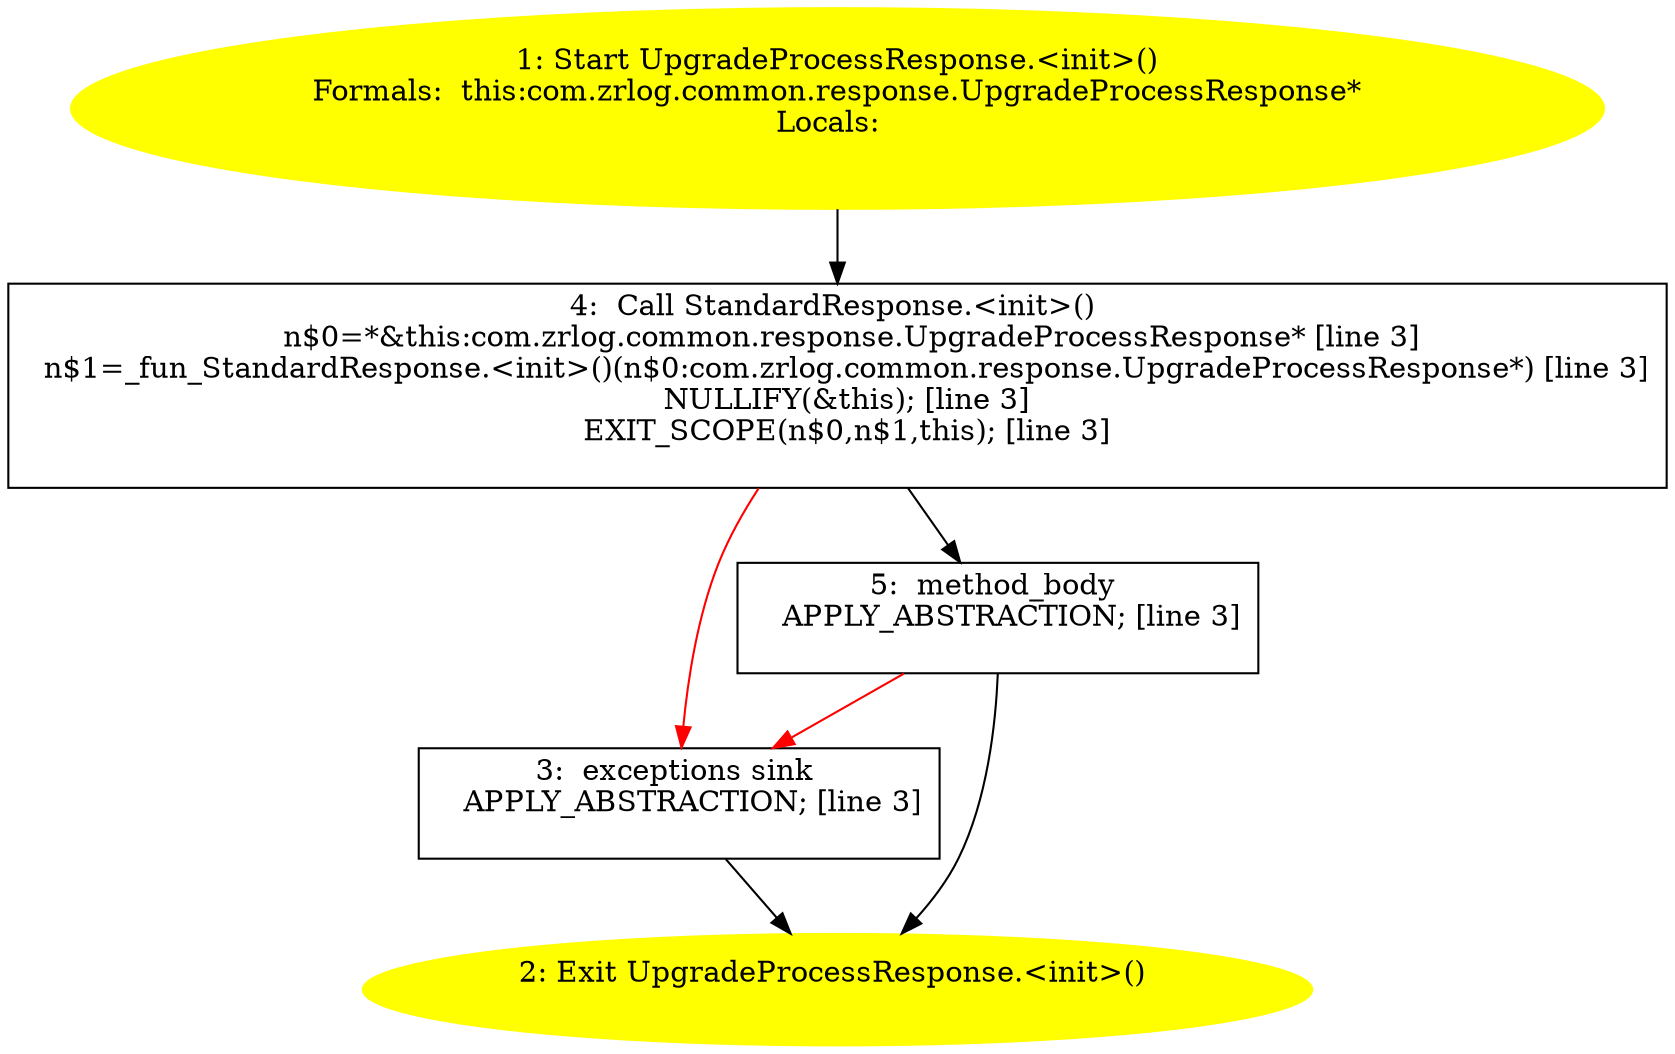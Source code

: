 /* @generated */
digraph cfg {
"com.zrlog.common.response.UpgradeProcessResponse.<init>().0fe9d5e11f3378f12454e7dd6a906df5_1" [label="1: Start UpgradeProcessResponse.<init>()\nFormals:  this:com.zrlog.common.response.UpgradeProcessResponse*\nLocals:  \n  " color=yellow style=filled]
	

	 "com.zrlog.common.response.UpgradeProcessResponse.<init>().0fe9d5e11f3378f12454e7dd6a906df5_1" -> "com.zrlog.common.response.UpgradeProcessResponse.<init>().0fe9d5e11f3378f12454e7dd6a906df5_4" ;
"com.zrlog.common.response.UpgradeProcessResponse.<init>().0fe9d5e11f3378f12454e7dd6a906df5_2" [label="2: Exit UpgradeProcessResponse.<init>() \n  " color=yellow style=filled]
	

"com.zrlog.common.response.UpgradeProcessResponse.<init>().0fe9d5e11f3378f12454e7dd6a906df5_3" [label="3:  exceptions sink \n   APPLY_ABSTRACTION; [line 3]\n " shape="box"]
	

	 "com.zrlog.common.response.UpgradeProcessResponse.<init>().0fe9d5e11f3378f12454e7dd6a906df5_3" -> "com.zrlog.common.response.UpgradeProcessResponse.<init>().0fe9d5e11f3378f12454e7dd6a906df5_2" ;
"com.zrlog.common.response.UpgradeProcessResponse.<init>().0fe9d5e11f3378f12454e7dd6a906df5_4" [label="4:  Call StandardResponse.<init>() \n   n$0=*&this:com.zrlog.common.response.UpgradeProcessResponse* [line 3]\n  n$1=_fun_StandardResponse.<init>()(n$0:com.zrlog.common.response.UpgradeProcessResponse*) [line 3]\n  NULLIFY(&this); [line 3]\n  EXIT_SCOPE(n$0,n$1,this); [line 3]\n " shape="box"]
	

	 "com.zrlog.common.response.UpgradeProcessResponse.<init>().0fe9d5e11f3378f12454e7dd6a906df5_4" -> "com.zrlog.common.response.UpgradeProcessResponse.<init>().0fe9d5e11f3378f12454e7dd6a906df5_5" ;
	 "com.zrlog.common.response.UpgradeProcessResponse.<init>().0fe9d5e11f3378f12454e7dd6a906df5_4" -> "com.zrlog.common.response.UpgradeProcessResponse.<init>().0fe9d5e11f3378f12454e7dd6a906df5_3" [color="red" ];
"com.zrlog.common.response.UpgradeProcessResponse.<init>().0fe9d5e11f3378f12454e7dd6a906df5_5" [label="5:  method_body \n   APPLY_ABSTRACTION; [line 3]\n " shape="box"]
	

	 "com.zrlog.common.response.UpgradeProcessResponse.<init>().0fe9d5e11f3378f12454e7dd6a906df5_5" -> "com.zrlog.common.response.UpgradeProcessResponse.<init>().0fe9d5e11f3378f12454e7dd6a906df5_2" ;
	 "com.zrlog.common.response.UpgradeProcessResponse.<init>().0fe9d5e11f3378f12454e7dd6a906df5_5" -> "com.zrlog.common.response.UpgradeProcessResponse.<init>().0fe9d5e11f3378f12454e7dd6a906df5_3" [color="red" ];
}
